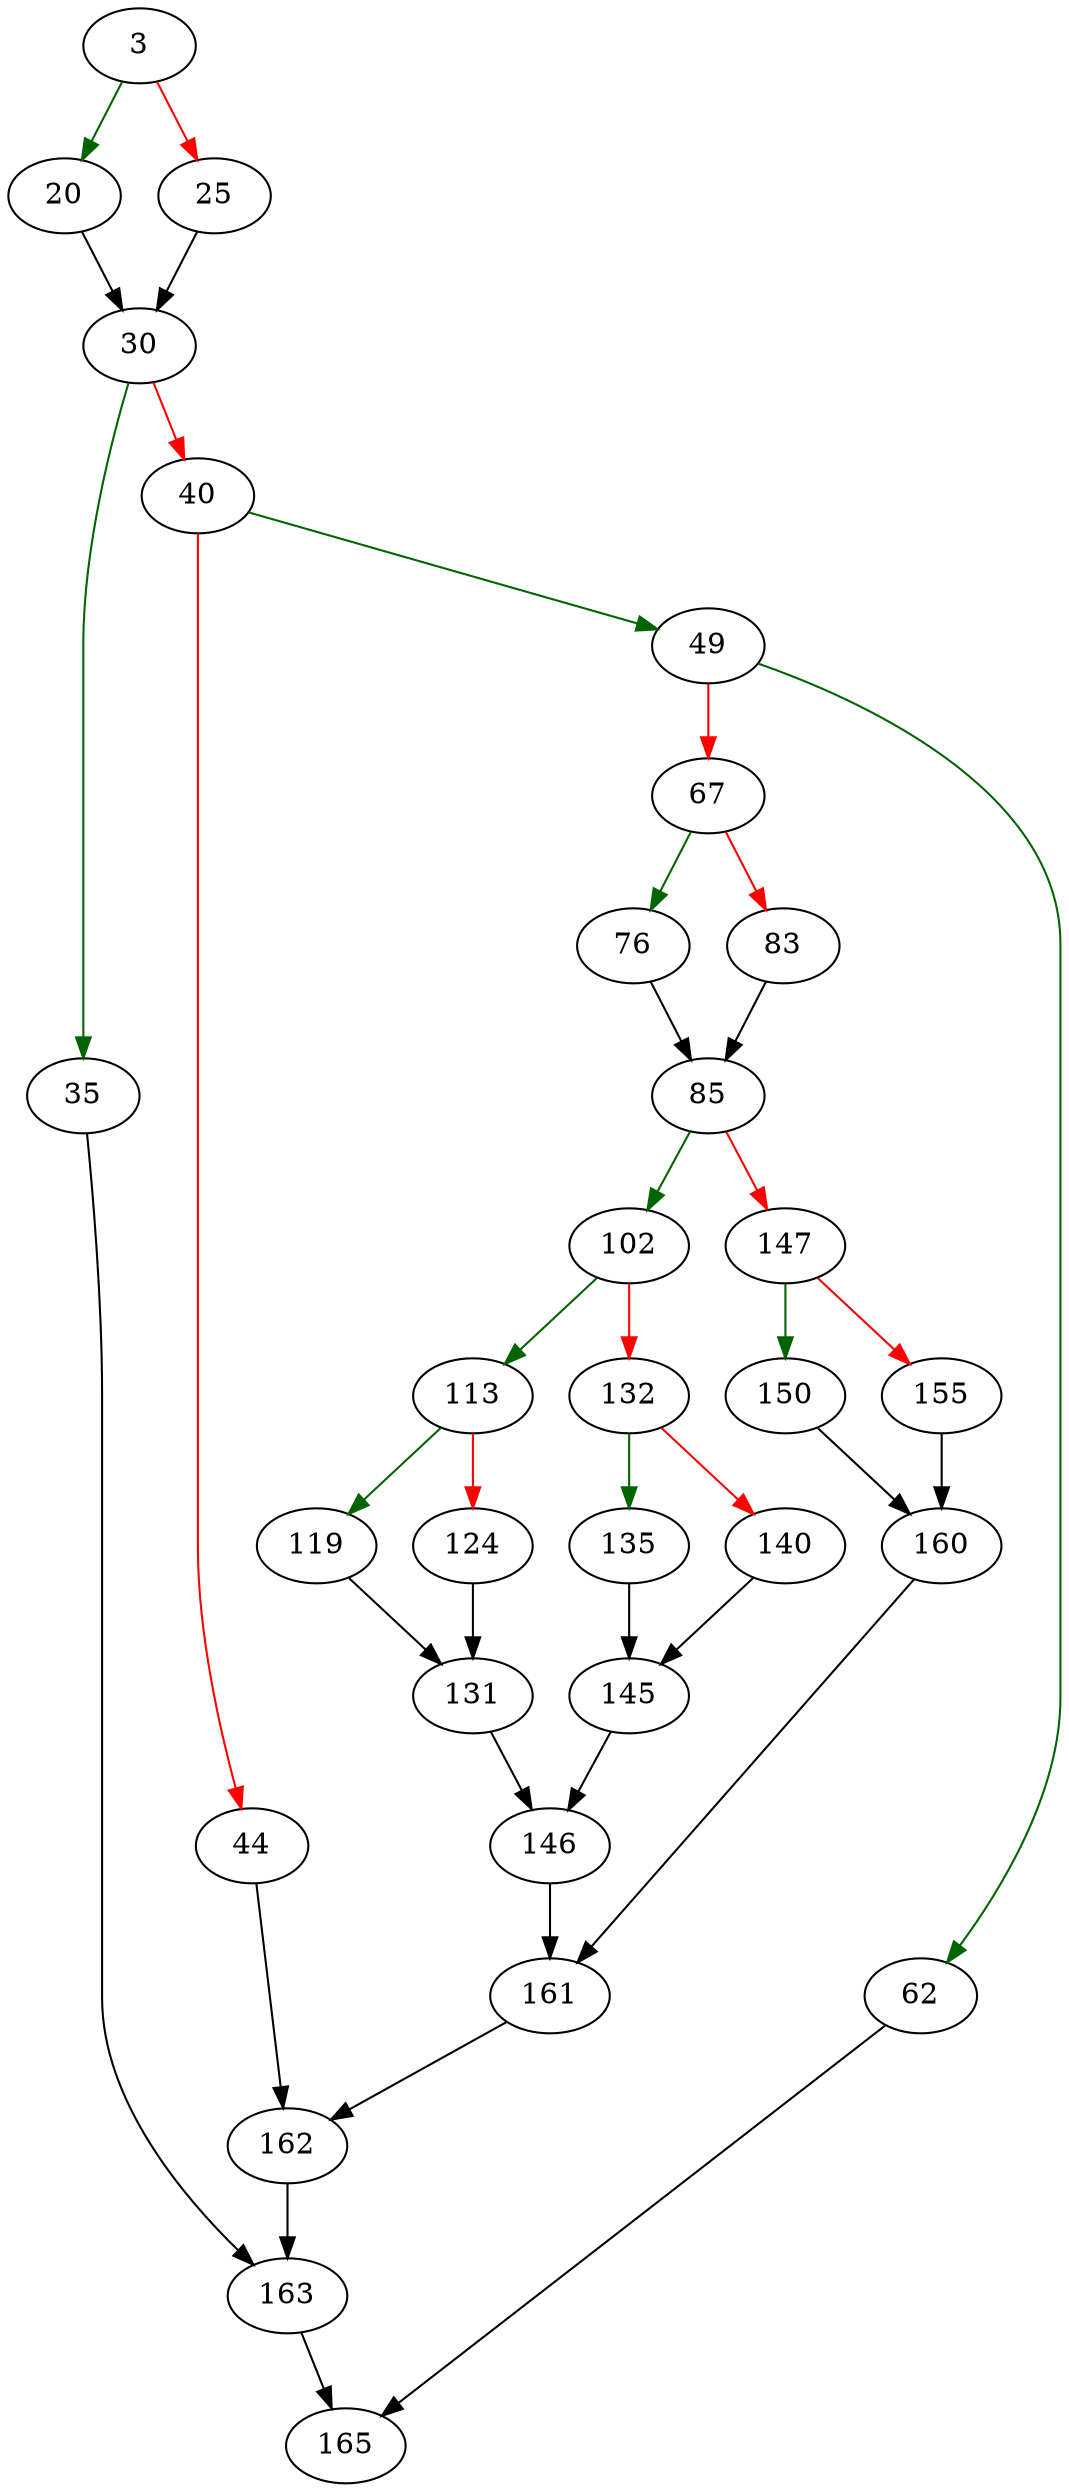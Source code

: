 strict digraph "vdbeRecordCompareString" {
	// Node definitions.
	3 [entry=true];
	20;
	25;
	30;
	35;
	40;
	163;
	49;
	44;
	162;
	62;
	67;
	165;
	76;
	83;
	85;
	102;
	147;
	113;
	132;
	119;
	124;
	131;
	146;
	135;
	140;
	145;
	161;
	150;
	155;
	160;

	// Edge definitions.
	3 -> 20 [
		color=darkgreen
		cond=true
	];
	3 -> 25 [
		color=red
		cond=false
	];
	20 -> 30;
	25 -> 30;
	30 -> 35 [
		color=darkgreen
		cond=true
	];
	30 -> 40 [
		color=red
		cond=false
	];
	35 -> 163;
	40 -> 49 [
		color=darkgreen
		cond=true
	];
	40 -> 44 [
		color=red
		cond=false
	];
	163 -> 165;
	49 -> 62 [
		color=darkgreen
		cond=true
	];
	49 -> 67 [
		color=red
		cond=false
	];
	44 -> 162;
	162 -> 163;
	62 -> 165;
	67 -> 76 [
		color=darkgreen
		cond=true
	];
	67 -> 83 [
		color=red
		cond=false
	];
	76 -> 85;
	83 -> 85;
	85 -> 102 [
		color=darkgreen
		cond=true
	];
	85 -> 147 [
		color=red
		cond=false
	];
	102 -> 113 [
		color=darkgreen
		cond=true
	];
	102 -> 132 [
		color=red
		cond=false
	];
	147 -> 150 [
		color=darkgreen
		cond=true
	];
	147 -> 155 [
		color=red
		cond=false
	];
	113 -> 119 [
		color=darkgreen
		cond=true
	];
	113 -> 124 [
		color=red
		cond=false
	];
	132 -> 135 [
		color=darkgreen
		cond=true
	];
	132 -> 140 [
		color=red
		cond=false
	];
	119 -> 131;
	124 -> 131;
	131 -> 146;
	146 -> 161;
	135 -> 145;
	140 -> 145;
	145 -> 146;
	161 -> 162;
	150 -> 160;
	155 -> 160;
	160 -> 161;
}